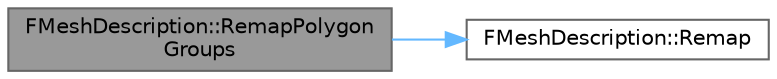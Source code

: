 digraph "FMeshDescription::RemapPolygonGroups"
{
 // INTERACTIVE_SVG=YES
 // LATEX_PDF_SIZE
  bgcolor="transparent";
  edge [fontname=Helvetica,fontsize=10,labelfontname=Helvetica,labelfontsize=10];
  node [fontname=Helvetica,fontsize=10,shape=box,height=0.2,width=0.4];
  rankdir="LR";
  Node1 [id="Node000001",label="FMeshDescription::RemapPolygon\lGroups",height=0.2,width=0.4,color="gray40", fillcolor="grey60", style="filled", fontcolor="black",tooltip="Remaps polygon groups according to the supplied map."];
  Node1 -> Node2 [id="edge1_Node000001_Node000002",color="steelblue1",style="solid",tooltip=" "];
  Node2 [id="Node000002",label="FMeshDescription::Remap",height=0.2,width=0.4,color="grey40", fillcolor="white", style="filled",URL="$da/d5f/structFMeshDescription.html#abab138466c0ec3012f83c900bacd56f5",tooltip="Remaps the element IDs in the mesh description according to the passed in object."];
}
